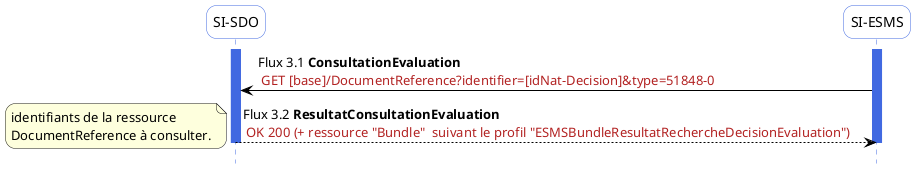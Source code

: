 @startuml flux3
hide footbox

skinparam sequence {
 arrowColor black
 ParticipantBorderColor RoyalBlue
 ParticipantBackgroundColor white
 LifeLineBorderColor RoyalBlue
 LifeLineBackgroundColor RoyalBlue
 ParticipantFontSize 14
 ParticipantFontName arial
 ParticipantPadding 20
}
skinparam  roundcorner 20


participant "SI-SDO" as SDO
participant "SI-ESMS" as ESMS
activate SDO
activate ESMS


ESMS-[#black]> SDO : Flux 3.1 **ConsultationEvaluation** \n <color #FireBrick>GET [base]/DocumentReference?identifier=[idNat-Decision]&type=51848-0</color>
SDO-[#black]-> ESMS: Flux 3.2 **ResultatConsultationEvaluation** \n <color #FireBrick>OK 200 (+ ressource "Bundle"  suivant le profil "ESMSBundleResultatRechercheDecisionEvaluation")</color>

note left
identifiants de la ressource 
DocumentReference à consulter.
end note


deactivate SDO
deactivate ESMS
@enduml
